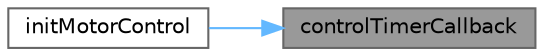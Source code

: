 digraph "controlTimerCallback"
{
 // LATEX_PDF_SIZE
  bgcolor="transparent";
  edge [fontname=Helvetica,fontsize=10,labelfontname=Helvetica,labelfontsize=10];
  node [fontname=Helvetica,fontsize=10,shape=box,height=0.2,width=0.4];
  rankdir="RL";
  Node1 [id="Node000001",label="controlTimerCallback",height=0.2,width=0.4,color="gray40", fillcolor="grey60", style="filled", fontcolor="black",tooltip="Callback-Funktion des Timer-Interrupts."];
  Node1 -> Node2 [id="edge1_Node000001_Node000002",dir="back",color="steelblue1",style="solid",tooltip=" "];
  Node2 [id="Node000002",label="initMotorControl",height=0.2,width=0.4,color="grey40", fillcolor="white", style="filled",URL="$motor_control_8cpp.html#af3a612486743c46e7cd04b676c2d3177",tooltip="Initialisiert die Motorsteuerung des Gimbal-Systems."];
}
